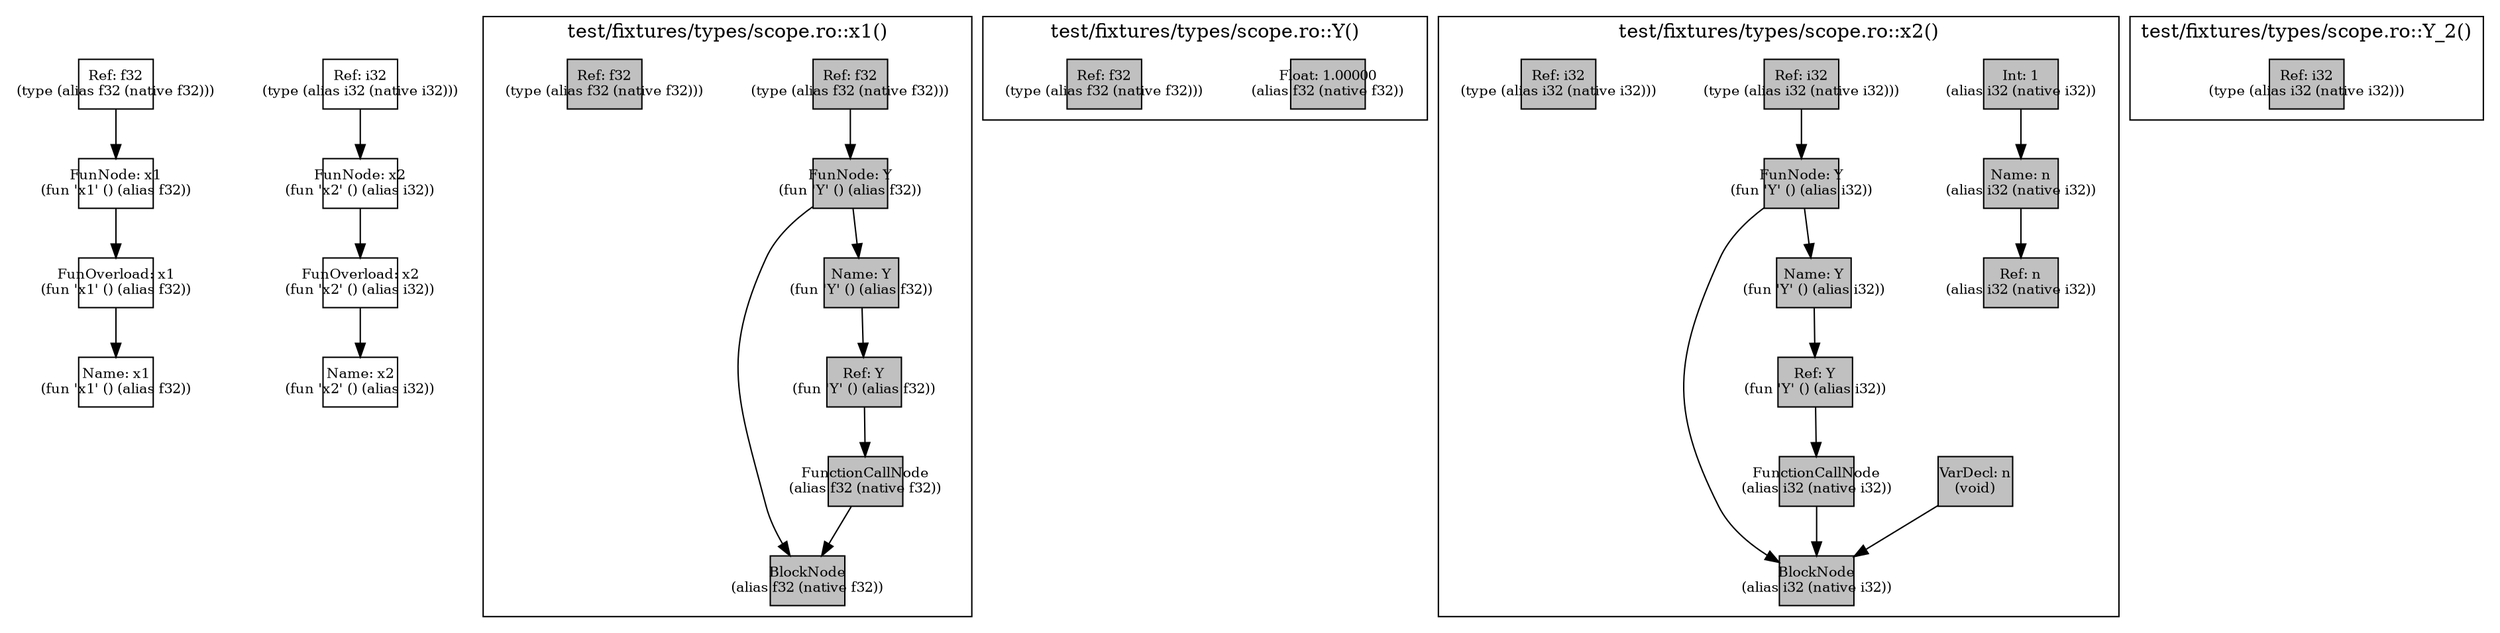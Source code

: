 digraph Document {
  node [shape=box,fixedsize=shape fontsize=10]
  1 [label="FunOverload: x1\n(fun 'x1' () (alias f32))", fillcolor=grey];
  2 [label="FunNode: x1\n(fun 'x1' () (alias f32))", fillcolor=grey];
  3 [label="Ref: f32\n(type (alias f32 (native f32)))", fillcolor=grey];
  4 [label="Name: x1\n(fun 'x1' () (alias f32))", fillcolor=grey];
  5 [label="FunOverload: x2\n(fun 'x2' () (alias i32))", fillcolor=grey];
  6 [label="FunNode: x2\n(fun 'x2' () (alias i32))", fillcolor=grey];
  7 [label="Ref: i32\n(type (alias i32 (native i32)))", fillcolor=grey];
  8 [label="Name: x2\n(fun 'x2' () (alias i32))", fillcolor=grey];
  subgraph cluster0 {
    node [style=filled, fillcolor=grey];
    9 [label="BlockNode\n(alias f32 (native f32))", fillcolor=grey];
    10 [label="FunNode: Y\n(fun 'Y' () (alias f32))", fillcolor=grey];
    11 [label="Ref: f32\n(type (alias f32 (native f32)))", fillcolor=grey];
    12 [label="Name: Y\n(fun 'Y' () (alias f32))", fillcolor=grey];
    13 [label="FunctionCallNode\n(alias f32 (native f32))", fillcolor=grey];
    14 [label="Ref: Y\n(fun 'Y' () (alias f32))", fillcolor=grey];
    15 [label="Ref: f32\n(type (alias f32 (native f32)))", fillcolor=grey];
    10 -> 12[taillabel="" labeldistance="1" fontname="times  italic" fontsize = 10 color="black" ];
    10 -> 9[taillabel="" labeldistance="1" fontname="times  italic" fontsize = 10 color="black" ];
    11 -> 10[taillabel="" labeldistance="1" fontname="times  italic" fontsize = 10 color="black" ];
    12 -> 14[taillabel="" labeldistance="1" fontname="times  italic" fontsize = 10 color="black" ];
    13 -> 9[taillabel="" labeldistance="1" fontname="times  italic" fontsize = 10 color="black" ];
    14 -> 13[taillabel="" labeldistance="1" fontname="times  italic" fontsize = 10 color="black" ];
  label = "test/fixtures/types/scope.ro::x1()";
}
  subgraph cluster1 {
    node [style=filled, fillcolor=grey];
    16 [label="Float: 1.00000\n(alias f32 (native f32))", fillcolor=grey];
    17 [label="Ref: f32\n(type (alias f32 (native f32)))", fillcolor=grey];
  label = "test/fixtures/types/scope.ro::Y()";
}
  subgraph cluster2 {
    node [style=filled, fillcolor=grey];
    18 [label="BlockNode\n(alias i32 (native i32))", fillcolor=grey];
    19 [label="VarDecl: n\n(void)", fillcolor=grey];
    20 [label="Name: n\n(alias i32 (native i32))", fillcolor=grey];
    21 [label="Int: 1\n(alias i32 (native i32))", fillcolor=grey];
    22 [label="FunNode: Y\n(fun 'Y' () (alias i32))", fillcolor=grey];
    23 [label="Ref: i32\n(type (alias i32 (native i32)))", fillcolor=grey];
    24 [label="Name: Y\n(fun 'Y' () (alias i32))", fillcolor=grey];
    25 [label="FunctionCallNode\n(alias i32 (native i32))", fillcolor=grey];
    26 [label="Ref: Y\n(fun 'Y' () (alias i32))", fillcolor=grey];
    27 [label="Ref: i32\n(type (alias i32 (native i32)))", fillcolor=grey];
    19 -> 18[taillabel="" labeldistance="1" fontname="times  italic" fontsize = 10 color="black" ];
    20 -> 28[taillabel="" labeldistance="1" fontname="times  italic" fontsize = 10 color="black" ];
    21 -> 20[taillabel="" labeldistance="1" fontname="times  italic" fontsize = 10 color="black" ];
    22 -> 24[taillabel="" labeldistance="1" fontname="times  italic" fontsize = 10 color="black" ];
    22 -> 18[taillabel="" labeldistance="1" fontname="times  italic" fontsize = 10 color="black" ];
    23 -> 22[taillabel="" labeldistance="1" fontname="times  italic" fontsize = 10 color="black" ];
    24 -> 26[taillabel="" labeldistance="1" fontname="times  italic" fontsize = 10 color="black" ];
    25 -> 18[taillabel="" labeldistance="1" fontname="times  italic" fontsize = 10 color="black" ];
    26 -> 25[taillabel="" labeldistance="1" fontname="times  italic" fontsize = 10 color="black" ];
  label = "test/fixtures/types/scope.ro::x2()";
}
  subgraph cluster3 {
    node [style=filled, fillcolor=grey];
    28 [label="Ref: n\n(alias i32 (native i32))", fillcolor=grey];
    29 [label="Ref: i32\n(type (alias i32 (native i32)))", fillcolor=grey];
  label = "test/fixtures/types/scope.ro::Y_2()";
}
  1 -> 4[taillabel="" labeldistance="1" fontname="times  italic" fontsize = 10 color="black" ];
  2 -> 1[taillabel="" labeldistance="1" fontname="times  italic" fontsize = 10 color="black" ];
  3 -> 2[taillabel="" labeldistance="1" fontname="times  italic" fontsize = 10 color="black" ];
  5 -> 8[taillabel="" labeldistance="1" fontname="times  italic" fontsize = 10 color="black" ];
  6 -> 5[taillabel="" labeldistance="1" fontname="times  italic" fontsize = 10 color="black" ];
  7 -> 6[taillabel="" labeldistance="1" fontname="times  italic" fontsize = 10 color="black" ];
  label="";
}
